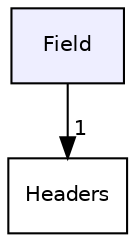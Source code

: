 digraph "Field" {
  compound=true
  node [ fontsize="10", fontname="Helvetica"];
  edge [ labelfontsize="10", labelfontname="Helvetica"];
  dir_ace3d60eb4243b997d46c810ece73ef2 [shape=box, label="Field", style="filled", fillcolor="#eeeeff", pencolor="black", URL="dir_ace3d60eb4243b997d46c810ece73ef2.html"];
  dir_692516b589a32b3bfce781ca9f6d1534 [shape=box label="Headers" URL="dir_692516b589a32b3bfce781ca9f6d1534.html"];
  dir_ace3d60eb4243b997d46c810ece73ef2->dir_692516b589a32b3bfce781ca9f6d1534 [headlabel="1", labeldistance=1.5 headhref="dir_000007_000011.html"];
}
